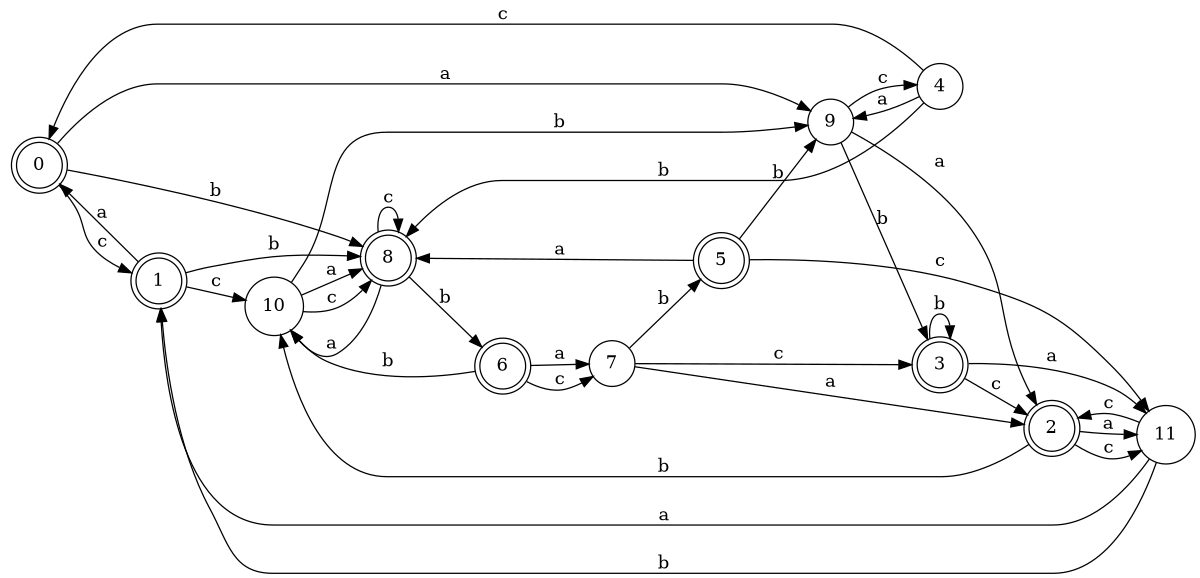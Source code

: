 digraph n10_8 {
__start0 [label="" shape="none"];

rankdir=LR;
size="8,5";

s0 [style="rounded,filled", color="black", fillcolor="white" shape="doublecircle", label="0"];
s1 [style="rounded,filled", color="black", fillcolor="white" shape="doublecircle", label="1"];
s2 [style="rounded,filled", color="black", fillcolor="white" shape="doublecircle", label="2"];
s3 [style="rounded,filled", color="black", fillcolor="white" shape="doublecircle", label="3"];
s4 [style="filled", color="black", fillcolor="white" shape="circle", label="4"];
s5 [style="rounded,filled", color="black", fillcolor="white" shape="doublecircle", label="5"];
s6 [style="rounded,filled", color="black", fillcolor="white" shape="doublecircle", label="6"];
s7 [style="filled", color="black", fillcolor="white" shape="circle", label="7"];
s8 [style="rounded,filled", color="black", fillcolor="white" shape="doublecircle", label="8"];
s9 [style="filled", color="black", fillcolor="white" shape="circle", label="9"];
s10 [style="filled", color="black", fillcolor="white" shape="circle", label="10"];
s11 [style="filled", color="black", fillcolor="white" shape="circle", label="11"];
s0 -> s9 [label="a"];
s0 -> s8 [label="b"];
s0 -> s1 [label="c"];
s1 -> s0 [label="a"];
s1 -> s8 [label="b"];
s1 -> s10 [label="c"];
s2 -> s11 [label="a"];
s2 -> s10 [label="b"];
s2 -> s11 [label="c"];
s3 -> s11 [label="a"];
s3 -> s3 [label="b"];
s3 -> s2 [label="c"];
s4 -> s9 [label="a"];
s4 -> s8 [label="b"];
s4 -> s0 [label="c"];
s5 -> s8 [label="a"];
s5 -> s9 [label="b"];
s5 -> s11 [label="c"];
s6 -> s7 [label="a"];
s6 -> s10 [label="b"];
s6 -> s7 [label="c"];
s7 -> s2 [label="a"];
s7 -> s5 [label="b"];
s7 -> s3 [label="c"];
s8 -> s10 [label="a"];
s8 -> s6 [label="b"];
s8 -> s8 [label="c"];
s9 -> s2 [label="a"];
s9 -> s3 [label="b"];
s9 -> s4 [label="c"];
s10 -> s8 [label="a"];
s10 -> s9 [label="b"];
s10 -> s8 [label="c"];
s11 -> s1 [label="a"];
s11 -> s1 [label="b"];
s11 -> s2 [label="c"];

}